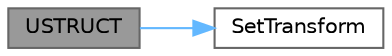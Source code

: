 digraph "USTRUCT"
{
 // INTERACTIVE_SVG=YES
 // LATEX_PDF_SIZE
  bgcolor="transparent";
  edge [fontname=Helvetica,fontsize=10,labelfontname=Helvetica,labelfontsize=10];
  node [fontname=Helvetica,fontsize=10,shape=box,height=0.2,width=0.4];
  rankdir="LR";
  Node1 [id="Node000001",label="USTRUCT",height=0.2,width=0.4,color="gray40", fillcolor="grey60", style="filled", fontcolor="black",tooltip="A trajectory sample of conformed of a location, orientation, and time."];
  Node1 -> Node2 [id="edge1_Node000001_Node000002",color="steelblue1",style="solid",tooltip=" "];
  Node2 [id="Node000002",label="SetTransform",height=0.2,width=0.4,color="grey40", fillcolor="white", style="filled",URL="$d7/d64/SmartObjectRuntime_8h.html#a9d6c1094feffd521f24d87efe8a2ecbb",tooltip=" "];
}
